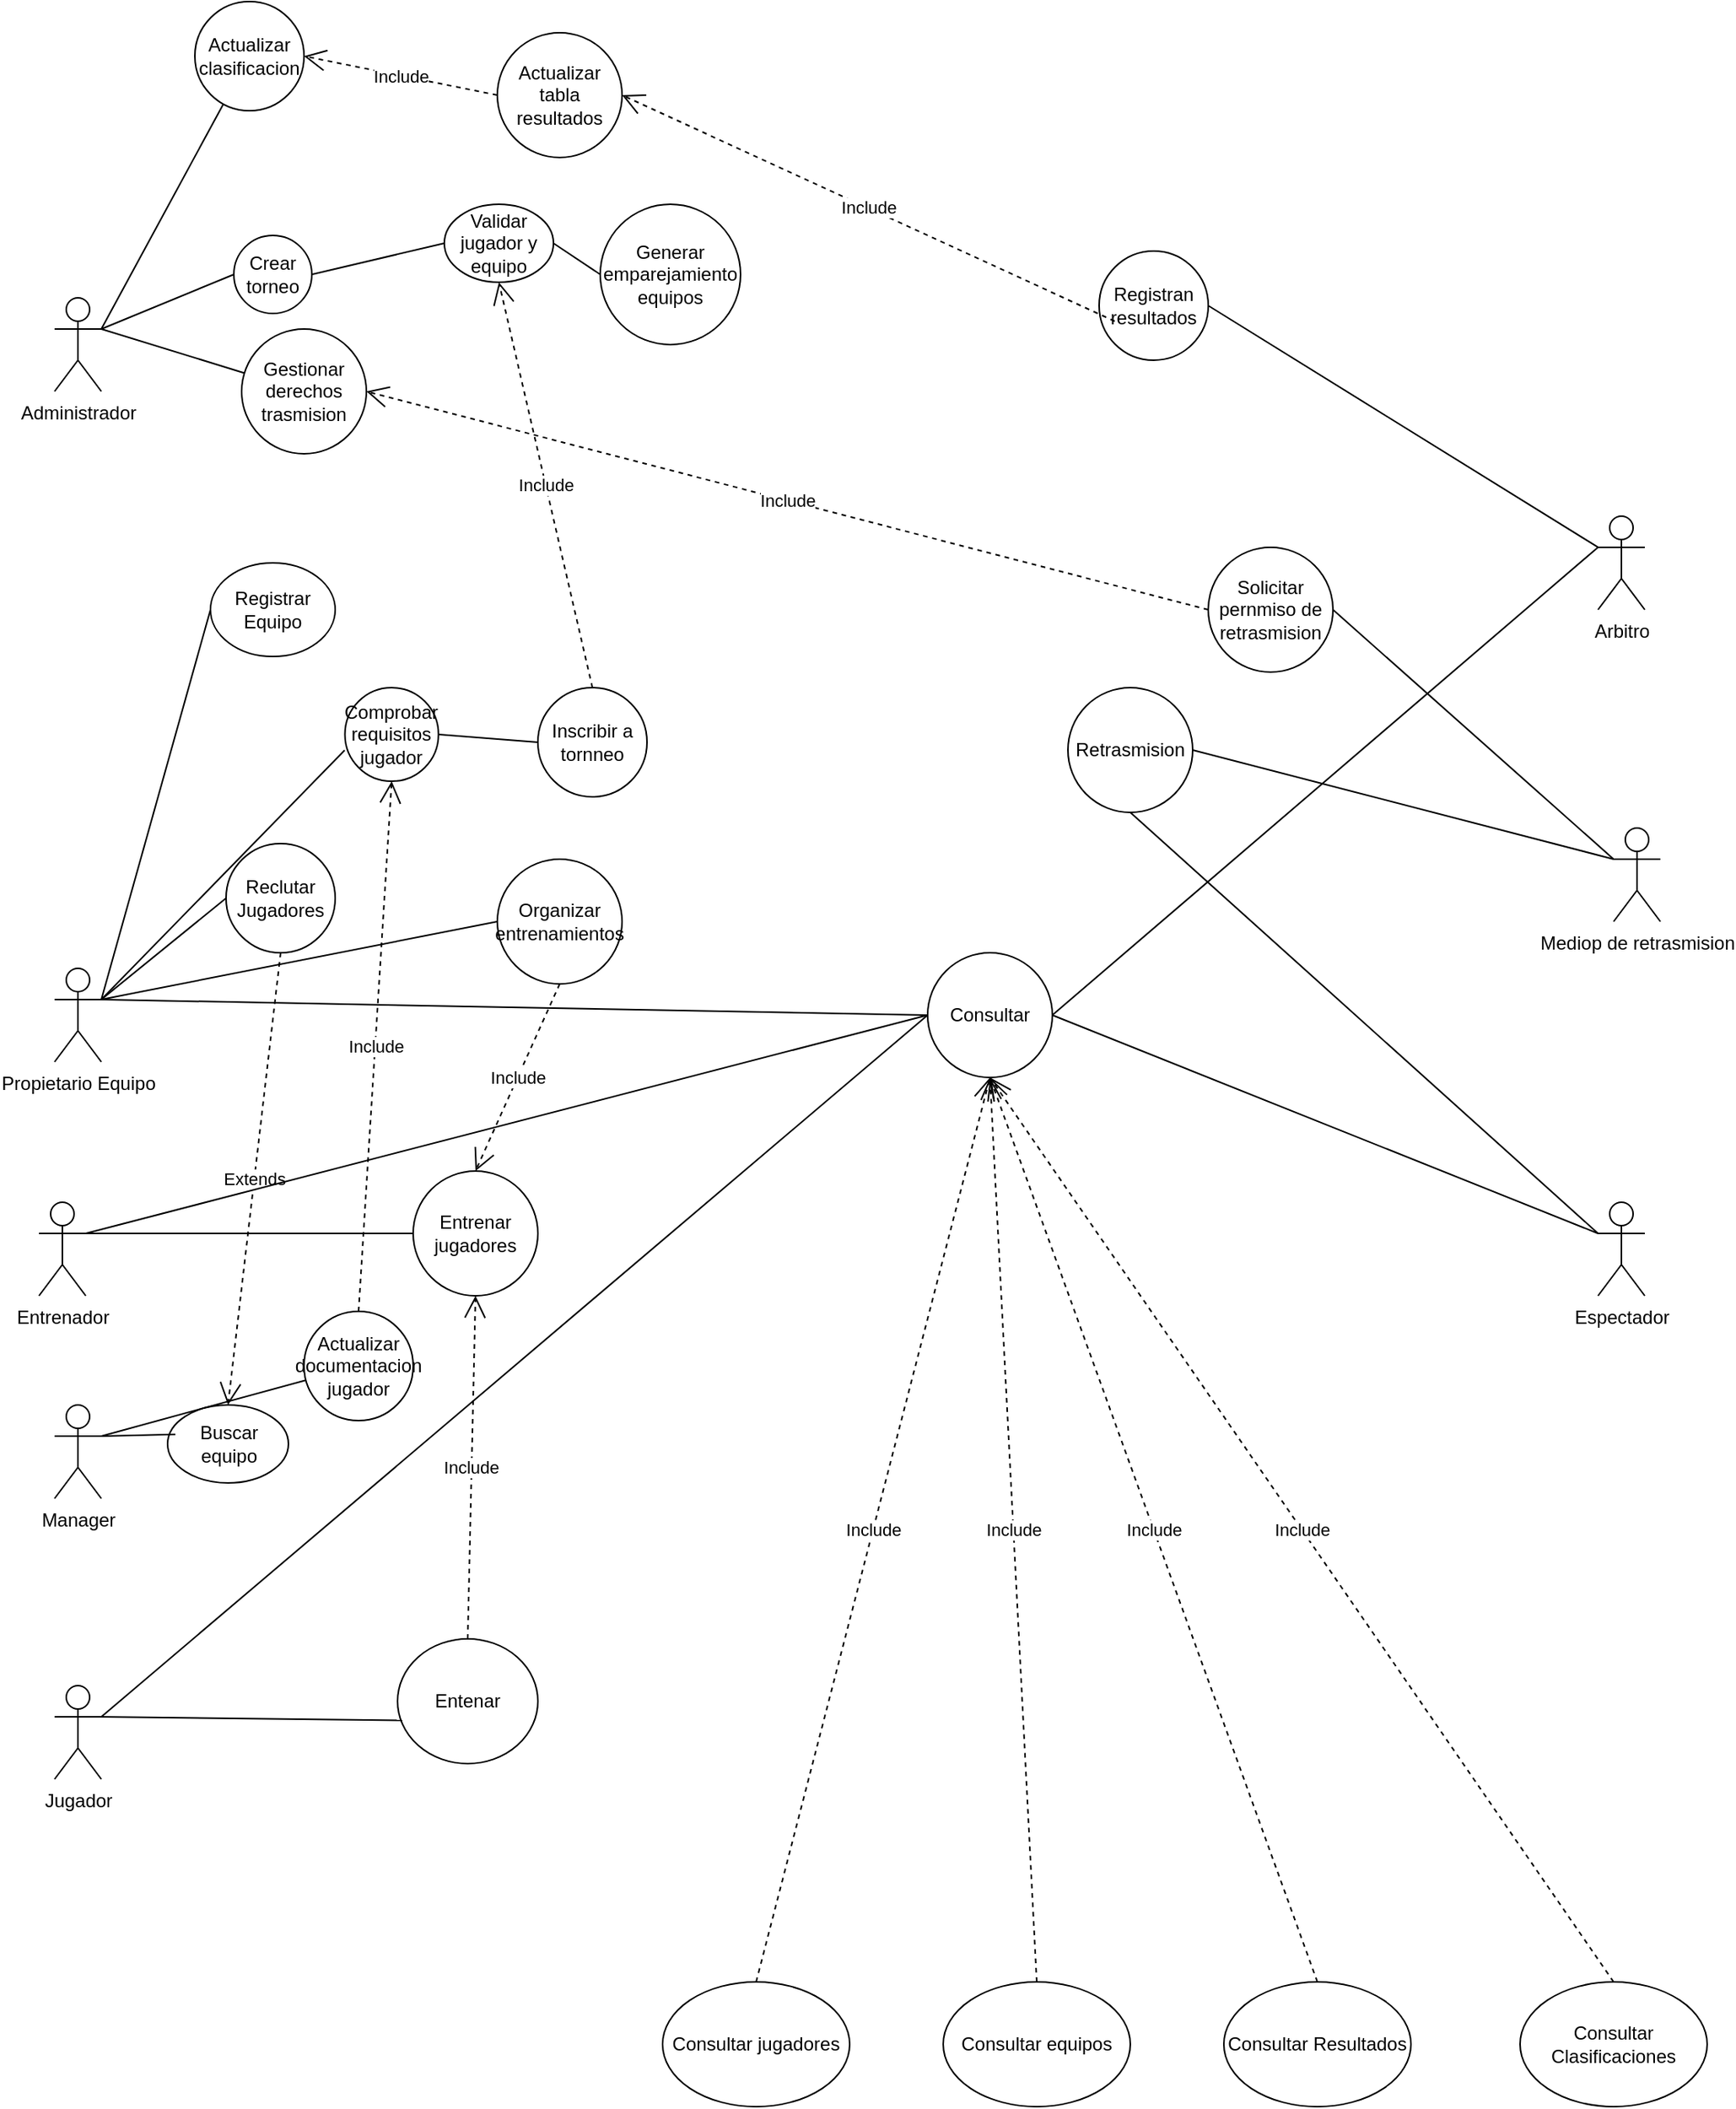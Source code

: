 <mxfile version="26.2.2">
  <diagram name="Página-1" id="2Md6D8ZqRf__J2bzjT2j">
    <mxGraphModel dx="1270" dy="1780" grid="1" gridSize="10" guides="1" tooltips="1" connect="1" arrows="1" fold="1" page="1" pageScale="1" pageWidth="827" pageHeight="1169" math="0" shadow="0">
      <root>
        <mxCell id="0" />
        <mxCell id="1" parent="0" />
        <mxCell id="6MQ_cg_cFbr9A9Wcl-6M-2" value="Jugador" style="shape=umlActor;verticalLabelPosition=bottom;verticalAlign=top;html=1;outlineConnect=0;" parent="1" vertex="1">
          <mxGeometry x="50" y="820" width="30" height="60" as="geometry" />
        </mxCell>
        <mxCell id="6MQ_cg_cFbr9A9Wcl-6M-3" value="Manager" style="shape=umlActor;verticalLabelPosition=bottom;verticalAlign=top;html=1;outlineConnect=0;" parent="1" vertex="1">
          <mxGeometry x="50" y="640" width="30" height="60" as="geometry" />
        </mxCell>
        <mxCell id="6MQ_cg_cFbr9A9Wcl-6M-4" value="Administrador" style="shape=umlActor;verticalLabelPosition=bottom;verticalAlign=top;html=1;outlineConnect=0;" parent="1" vertex="1">
          <mxGeometry x="50" y="-70" width="30" height="60" as="geometry" />
        </mxCell>
        <mxCell id="6MQ_cg_cFbr9A9Wcl-6M-5" value="Arbitro" style="shape=umlActor;verticalLabelPosition=bottom;verticalAlign=top;html=1;outlineConnect=0;" parent="1" vertex="1">
          <mxGeometry x="1040" y="70" width="30" height="60" as="geometry" />
        </mxCell>
        <mxCell id="6MQ_cg_cFbr9A9Wcl-6M-6" value="Espectador" style="shape=umlActor;verticalLabelPosition=bottom;verticalAlign=top;html=1;outlineConnect=0;" parent="1" vertex="1">
          <mxGeometry x="1040" y="510" width="30" height="60" as="geometry" />
        </mxCell>
        <mxCell id="6MQ_cg_cFbr9A9Wcl-6M-11" value="Propietario Equipo" style="shape=umlActor;verticalLabelPosition=bottom;verticalAlign=top;html=1;outlineConnect=0;" parent="1" vertex="1">
          <mxGeometry x="50" y="360" width="30" height="60" as="geometry" />
        </mxCell>
        <mxCell id="6MQ_cg_cFbr9A9Wcl-6M-13" value="Registrar Equipo" style="ellipse;whiteSpace=wrap;html=1;" parent="1" vertex="1">
          <mxGeometry x="150" y="100" width="80" height="60" as="geometry" />
        </mxCell>
        <mxCell id="6MQ_cg_cFbr9A9Wcl-6M-14" value="Reclutar Jugadores" style="ellipse;whiteSpace=wrap;html=1;aspect=fixed;" parent="1" vertex="1">
          <mxGeometry x="160" y="280" width="70" height="70" as="geometry" />
        </mxCell>
        <mxCell id="6MQ_cg_cFbr9A9Wcl-6M-15" value="Organizar entrenamientos" style="ellipse;whiteSpace=wrap;html=1;aspect=fixed;" parent="1" vertex="1">
          <mxGeometry x="334" y="290" width="80" height="80" as="geometry" />
        </mxCell>
        <mxCell id="6MQ_cg_cFbr9A9Wcl-6M-16" value="Buscar equipo" style="ellipse;whiteSpace=wrap;html=1;" parent="1" vertex="1">
          <mxGeometry x="122.5" y="640" width="77.5" height="50" as="geometry" />
        </mxCell>
        <mxCell id="6MQ_cg_cFbr9A9Wcl-6M-17" value="Extends" style="endArrow=open;endSize=12;dashed=1;html=1;rounded=0;exitX=0.5;exitY=1;exitDx=0;exitDy=0;entryX=0.5;entryY=0;entryDx=0;entryDy=0;" parent="1" source="6MQ_cg_cFbr9A9Wcl-6M-14" target="6MQ_cg_cFbr9A9Wcl-6M-16" edge="1">
          <mxGeometry width="160" relative="1" as="geometry">
            <mxPoint x="160" y="260" as="sourcePoint" />
            <mxPoint x="185" y="430" as="targetPoint" />
          </mxGeometry>
        </mxCell>
        <mxCell id="6MQ_cg_cFbr9A9Wcl-6M-18" value="" style="endArrow=none;html=1;rounded=0;entryX=0;entryY=0.5;entryDx=0;entryDy=0;exitX=1;exitY=0.333;exitDx=0;exitDy=0;exitPerimeter=0;" parent="1" source="6MQ_cg_cFbr9A9Wcl-6M-11" target="6MQ_cg_cFbr9A9Wcl-6M-13" edge="1">
          <mxGeometry width="50" height="50" relative="1" as="geometry">
            <mxPoint x="30" y="235.2" as="sourcePoint" />
            <mxPoint x="270" y="140" as="targetPoint" />
          </mxGeometry>
        </mxCell>
        <mxCell id="6MQ_cg_cFbr9A9Wcl-6M-19" value="" style="endArrow=none;html=1;rounded=0;entryX=0;entryY=0.5;entryDx=0;entryDy=0;exitX=1;exitY=0.333;exitDx=0;exitDy=0;exitPerimeter=0;" parent="1" source="6MQ_cg_cFbr9A9Wcl-6M-11" target="6MQ_cg_cFbr9A9Wcl-6M-15" edge="1">
          <mxGeometry width="50" height="50" relative="1" as="geometry">
            <mxPoint x="220" y="190" as="sourcePoint" />
            <mxPoint x="270" y="140" as="targetPoint" />
          </mxGeometry>
        </mxCell>
        <mxCell id="6MQ_cg_cFbr9A9Wcl-6M-20" value="" style="endArrow=none;html=1;rounded=0;entryX=0;entryY=0.5;entryDx=0;entryDy=0;exitX=1;exitY=0.333;exitDx=0;exitDy=0;exitPerimeter=0;" parent="1" source="6MQ_cg_cFbr9A9Wcl-6M-11" target="6MQ_cg_cFbr9A9Wcl-6M-14" edge="1">
          <mxGeometry width="50" height="50" relative="1" as="geometry">
            <mxPoint x="90" y="380" as="sourcePoint" />
            <mxPoint x="270" y="140" as="targetPoint" />
          </mxGeometry>
        </mxCell>
        <mxCell id="6MQ_cg_cFbr9A9Wcl-6M-21" value="Entrenador" style="shape=umlActor;verticalLabelPosition=bottom;verticalAlign=top;html=1;outlineConnect=0;" parent="1" vertex="1">
          <mxGeometry x="40" y="510" width="30" height="60" as="geometry" />
        </mxCell>
        <mxCell id="6MQ_cg_cFbr9A9Wcl-6M-22" value="" style="endArrow=none;html=1;rounded=0;exitX=1;exitY=0.333;exitDx=0;exitDy=0;exitPerimeter=0;" parent="1" source="6MQ_cg_cFbr9A9Wcl-6M-21" target="6MQ_cg_cFbr9A9Wcl-6M-23" edge="1">
          <mxGeometry width="50" height="50" relative="1" as="geometry">
            <mxPoint x="230" y="260" as="sourcePoint" />
            <mxPoint x="230" y="300" as="targetPoint" />
          </mxGeometry>
        </mxCell>
        <mxCell id="6MQ_cg_cFbr9A9Wcl-6M-23" value="Entrenar jugadores" style="ellipse;whiteSpace=wrap;html=1;aspect=fixed;" parent="1" vertex="1">
          <mxGeometry x="280" y="490" width="80" height="80" as="geometry" />
        </mxCell>
        <mxCell id="6MQ_cg_cFbr9A9Wcl-6M-24" value="Include" style="endArrow=open;endSize=12;dashed=1;html=1;rounded=0;exitX=0.5;exitY=1;exitDx=0;exitDy=0;entryX=0.5;entryY=0;entryDx=0;entryDy=0;" parent="1" source="6MQ_cg_cFbr9A9Wcl-6M-15" target="6MQ_cg_cFbr9A9Wcl-6M-23" edge="1">
          <mxGeometry width="160" relative="1" as="geometry">
            <mxPoint x="320" y="-160" as="sourcePoint" />
            <mxPoint x="320" y="240" as="targetPoint" />
          </mxGeometry>
        </mxCell>
        <mxCell id="6MQ_cg_cFbr9A9Wcl-6M-26" value="Entenar" style="ellipse;whiteSpace=wrap;html=1;" parent="1" vertex="1">
          <mxGeometry x="270" y="790" width="90" height="80" as="geometry" />
        </mxCell>
        <mxCell id="6MQ_cg_cFbr9A9Wcl-6M-27" value="" style="endArrow=none;html=1;rounded=0;exitX=1;exitY=0.333;exitDx=0;exitDy=0;exitPerimeter=0;entryX=0.033;entryY=0.653;entryDx=0;entryDy=0;entryPerimeter=0;" parent="1" source="6MQ_cg_cFbr9A9Wcl-6M-2" target="6MQ_cg_cFbr9A9Wcl-6M-26" edge="1">
          <mxGeometry width="50" height="50" relative="1" as="geometry">
            <mxPoint x="290" y="640" as="sourcePoint" />
            <mxPoint x="340" y="590" as="targetPoint" />
          </mxGeometry>
        </mxCell>
        <mxCell id="6MQ_cg_cFbr9A9Wcl-6M-28" value="Include" style="endArrow=open;endSize=12;dashed=1;html=1;rounded=0;exitX=0.5;exitY=0;exitDx=0;exitDy=0;entryX=0.5;entryY=1;entryDx=0;entryDy=0;" parent="1" source="6MQ_cg_cFbr9A9Wcl-6M-26" target="6MQ_cg_cFbr9A9Wcl-6M-23" edge="1">
          <mxGeometry width="160" relative="1" as="geometry">
            <mxPoint x="330" y="360" as="sourcePoint" />
            <mxPoint x="330" y="650" as="targetPoint" />
            <Array as="points" />
          </mxGeometry>
        </mxCell>
        <mxCell id="6MQ_cg_cFbr9A9Wcl-6M-29" value="" style="endArrow=none;html=1;rounded=0;exitX=1;exitY=0.333;exitDx=0;exitDy=0;exitPerimeter=0;entryX=0.064;entryY=0.377;entryDx=0;entryDy=0;entryPerimeter=0;" parent="1" source="6MQ_cg_cFbr9A9Wcl-6M-3" target="6MQ_cg_cFbr9A9Wcl-6M-16" edge="1">
          <mxGeometry width="50" height="50" relative="1" as="geometry">
            <mxPoint x="220" y="360" as="sourcePoint" />
            <mxPoint x="270" y="310" as="targetPoint" />
          </mxGeometry>
        </mxCell>
        <mxCell id="6MQ_cg_cFbr9A9Wcl-6M-30" value="Consultar Clasificaciones" style="ellipse;whiteSpace=wrap;html=1;" parent="1" vertex="1">
          <mxGeometry x="990" y="1010" width="120" height="80" as="geometry" />
        </mxCell>
        <mxCell id="6MQ_cg_cFbr9A9Wcl-6M-31" value="Consultar Resultados" style="ellipse;whiteSpace=wrap;html=1;" parent="1" vertex="1">
          <mxGeometry x="800" y="1010" width="120" height="80" as="geometry" />
        </mxCell>
        <mxCell id="6MQ_cg_cFbr9A9Wcl-6M-32" value="Consultar equipos" style="ellipse;whiteSpace=wrap;html=1;" parent="1" vertex="1">
          <mxGeometry x="620" y="1010" width="120" height="80" as="geometry" />
        </mxCell>
        <mxCell id="6MQ_cg_cFbr9A9Wcl-6M-33" value="Consultar jugadores" style="ellipse;whiteSpace=wrap;html=1;" parent="1" vertex="1">
          <mxGeometry x="440" y="1010" width="120" height="80" as="geometry" />
        </mxCell>
        <mxCell id="6MQ_cg_cFbr9A9Wcl-6M-46" value="Consultar" style="ellipse;whiteSpace=wrap;html=1;aspect=fixed;" parent="1" vertex="1">
          <mxGeometry x="610" y="350" width="80" height="80" as="geometry" />
        </mxCell>
        <mxCell id="6MQ_cg_cFbr9A9Wcl-6M-49" value="Include" style="endArrow=open;endSize=12;dashed=1;html=1;rounded=0;exitX=0.5;exitY=0;exitDx=0;exitDy=0;" parent="1" source="6MQ_cg_cFbr9A9Wcl-6M-32" edge="1">
          <mxGeometry x="0.001" width="160" relative="1" as="geometry">
            <mxPoint x="569.2" y="60" as="sourcePoint" />
            <mxPoint x="650" y="430" as="targetPoint" />
            <mxPoint as="offset" />
          </mxGeometry>
        </mxCell>
        <mxCell id="6MQ_cg_cFbr9A9Wcl-6M-50" value="Include" style="endArrow=open;endSize=12;dashed=1;html=1;rounded=0;exitX=0.5;exitY=0;exitDx=0;exitDy=0;entryX=0.5;entryY=1;entryDx=0;entryDy=0;" parent="1" source="6MQ_cg_cFbr9A9Wcl-6M-33" target="6MQ_cg_cFbr9A9Wcl-6M-46" edge="1">
          <mxGeometry x="0.001" width="160" relative="1" as="geometry">
            <mxPoint x="570" y="190" as="sourcePoint" />
            <mxPoint x="440.8" y="420" as="targetPoint" />
            <mxPoint as="offset" />
          </mxGeometry>
        </mxCell>
        <mxCell id="6MQ_cg_cFbr9A9Wcl-6M-51" value="Include" style="endArrow=open;endSize=12;dashed=1;html=1;rounded=0;exitX=0.5;exitY=0;exitDx=0;exitDy=0;entryX=0.5;entryY=1;entryDx=0;entryDy=0;" parent="1" source="6MQ_cg_cFbr9A9Wcl-6M-31" target="6MQ_cg_cFbr9A9Wcl-6M-46" edge="1">
          <mxGeometry x="0.001" width="160" relative="1" as="geometry">
            <mxPoint x="690" y="1020" as="sourcePoint" />
            <mxPoint x="660" y="440" as="targetPoint" />
            <mxPoint as="offset" />
          </mxGeometry>
        </mxCell>
        <mxCell id="6MQ_cg_cFbr9A9Wcl-6M-52" value="Include" style="endArrow=open;endSize=12;dashed=1;html=1;rounded=0;exitX=0.5;exitY=0;exitDx=0;exitDy=0;entryX=0.5;entryY=1;entryDx=0;entryDy=0;" parent="1" source="6MQ_cg_cFbr9A9Wcl-6M-30" target="6MQ_cg_cFbr9A9Wcl-6M-46" edge="1">
          <mxGeometry x="0.001" width="160" relative="1" as="geometry">
            <mxPoint x="980" y="960" as="sourcePoint" />
            <mxPoint x="660" y="440" as="targetPoint" />
            <mxPoint as="offset" />
          </mxGeometry>
        </mxCell>
        <mxCell id="6MQ_cg_cFbr9A9Wcl-6M-53" value="" style="endArrow=none;html=1;rounded=0;exitX=0;exitY=0.5;exitDx=0;exitDy=0;" parent="1" source="6MQ_cg_cFbr9A9Wcl-6M-46" edge="1">
          <mxGeometry width="50" height="50" relative="1" as="geometry">
            <mxPoint x="400" y="390" as="sourcePoint" />
            <mxPoint x="80" y="380" as="targetPoint" />
          </mxGeometry>
        </mxCell>
        <mxCell id="6MQ_cg_cFbr9A9Wcl-6M-54" value="" style="endArrow=none;html=1;rounded=0;exitX=1;exitY=0.333;exitDx=0;exitDy=0;exitPerimeter=0;entryX=0;entryY=0.5;entryDx=0;entryDy=0;" parent="1" source="6MQ_cg_cFbr9A9Wcl-6M-21" target="6MQ_cg_cFbr9A9Wcl-6M-46" edge="1">
          <mxGeometry width="50" height="50" relative="1" as="geometry">
            <mxPoint x="400" y="390" as="sourcePoint" />
            <mxPoint x="450" y="340" as="targetPoint" />
          </mxGeometry>
        </mxCell>
        <mxCell id="6MQ_cg_cFbr9A9Wcl-6M-55" value="" style="endArrow=none;html=1;rounded=0;exitX=1;exitY=0.333;exitDx=0;exitDy=0;exitPerimeter=0;entryX=0;entryY=0.5;entryDx=0;entryDy=0;" parent="1" source="6MQ_cg_cFbr9A9Wcl-6M-2" target="6MQ_cg_cFbr9A9Wcl-6M-46" edge="1">
          <mxGeometry width="50" height="50" relative="1" as="geometry">
            <mxPoint x="400" y="390" as="sourcePoint" />
            <mxPoint x="450" y="340" as="targetPoint" />
          </mxGeometry>
        </mxCell>
        <mxCell id="6MQ_cg_cFbr9A9Wcl-6M-56" value="" style="endArrow=none;html=1;rounded=0;exitX=1;exitY=0.5;exitDx=0;exitDy=0;entryX=0;entryY=0.333;entryDx=0;entryDy=0;entryPerimeter=0;" parent="1" source="6MQ_cg_cFbr9A9Wcl-6M-46" target="6MQ_cg_cFbr9A9Wcl-6M-6" edge="1">
          <mxGeometry width="50" height="50" relative="1" as="geometry">
            <mxPoint x="730" y="150" as="sourcePoint" />
            <mxPoint x="1030" y="520" as="targetPoint" />
          </mxGeometry>
        </mxCell>
        <mxCell id="6MQ_cg_cFbr9A9Wcl-6M-57" value="" style="endArrow=none;html=1;rounded=0;entryX=0;entryY=0.333;entryDx=0;entryDy=0;entryPerimeter=0;exitX=1;exitY=0.5;exitDx=0;exitDy=0;" parent="1" source="6MQ_cg_cFbr9A9Wcl-6M-46" target="6MQ_cg_cFbr9A9Wcl-6M-5" edge="1">
          <mxGeometry width="50" height="50" relative="1" as="geometry">
            <mxPoint x="730" y="150" as="sourcePoint" />
            <mxPoint x="780" y="100" as="targetPoint" />
          </mxGeometry>
        </mxCell>
        <mxCell id="6MQ_cg_cFbr9A9Wcl-6M-63" value="Crear torneo" style="ellipse;whiteSpace=wrap;html=1;aspect=fixed;" parent="1" vertex="1">
          <mxGeometry x="165" y="-110" width="50" height="50" as="geometry" />
        </mxCell>
        <mxCell id="6MQ_cg_cFbr9A9Wcl-6M-66" value="Inscribir a tornneo" style="ellipse;whiteSpace=wrap;html=1;" parent="1" vertex="1">
          <mxGeometry x="360" y="180" width="70" height="70" as="geometry" />
        </mxCell>
        <mxCell id="6MQ_cg_cFbr9A9Wcl-6M-67" value="" style="endArrow=none;html=1;rounded=0;exitX=1;exitY=0.333;exitDx=0;exitDy=0;exitPerimeter=0;entryX=-0.003;entryY=0.669;entryDx=0;entryDy=0;entryPerimeter=0;" parent="1" source="6MQ_cg_cFbr9A9Wcl-6M-11" target="6MQ_cg_cFbr9A9Wcl-6M-80" edge="1">
          <mxGeometry width="50" height="50" relative="1" as="geometry">
            <mxPoint x="190" y="350" as="sourcePoint" />
            <mxPoint x="170" y="220" as="targetPoint" />
          </mxGeometry>
        </mxCell>
        <mxCell id="6MQ_cg_cFbr9A9Wcl-6M-68" value="Validar jugador y equipo" style="ellipse;whiteSpace=wrap;html=1;" parent="1" vertex="1">
          <mxGeometry x="300" y="-130" width="70" height="50" as="geometry" />
        </mxCell>
        <mxCell id="6MQ_cg_cFbr9A9Wcl-6M-69" value="Include" style="endArrow=open;endSize=12;dashed=1;html=1;rounded=0;exitX=0.5;exitY=0;exitDx=0;exitDy=0;entryX=0.5;entryY=1;entryDx=0;entryDy=0;" parent="1" source="6MQ_cg_cFbr9A9Wcl-6M-66" target="6MQ_cg_cFbr9A9Wcl-6M-68" edge="1">
          <mxGeometry width="160" relative="1" as="geometry">
            <mxPoint x="334" y="30" as="sourcePoint" />
            <mxPoint x="280" y="150" as="targetPoint" />
          </mxGeometry>
        </mxCell>
        <mxCell id="6MQ_cg_cFbr9A9Wcl-6M-70" value="" style="endArrow=none;html=1;rounded=0;entryX=0;entryY=0.5;entryDx=0;entryDy=0;exitX=1;exitY=0.5;exitDx=0;exitDy=0;" parent="1" source="6MQ_cg_cFbr9A9Wcl-6M-63" target="6MQ_cg_cFbr9A9Wcl-6M-68" edge="1">
          <mxGeometry width="50" height="50" relative="1" as="geometry">
            <mxPoint x="250" y="80" as="sourcePoint" />
            <mxPoint x="300" y="30" as="targetPoint" />
          </mxGeometry>
        </mxCell>
        <mxCell id="6MQ_cg_cFbr9A9Wcl-6M-71" value="" style="endArrow=none;html=1;rounded=0;entryX=1;entryY=0.333;entryDx=0;entryDy=0;entryPerimeter=0;exitX=0;exitY=0.5;exitDx=0;exitDy=0;" parent="1" source="6MQ_cg_cFbr9A9Wcl-6M-63" target="6MQ_cg_cFbr9A9Wcl-6M-4" edge="1">
          <mxGeometry width="50" height="50" relative="1" as="geometry">
            <mxPoint x="230" y="20" as="sourcePoint" />
            <mxPoint x="280" y="-30" as="targetPoint" />
          </mxGeometry>
        </mxCell>
        <mxCell id="6MQ_cg_cFbr9A9Wcl-6M-72" value="Registran resultados" style="ellipse;whiteSpace=wrap;html=1;aspect=fixed;" parent="1" vertex="1">
          <mxGeometry x="720" y="-100" width="70" height="70" as="geometry" />
        </mxCell>
        <mxCell id="6MQ_cg_cFbr9A9Wcl-6M-73" value="" style="endArrow=none;html=1;rounded=0;exitX=1;exitY=0.333;exitDx=0;exitDy=0;exitPerimeter=0;" parent="1" source="6MQ_cg_cFbr9A9Wcl-6M-4" target="6MQ_cg_cFbr9A9Wcl-6M-74" edge="1">
          <mxGeometry width="50" height="50" relative="1" as="geometry">
            <mxPoint x="120" y="-60" as="sourcePoint" />
            <mxPoint x="170" y="-110" as="targetPoint" />
          </mxGeometry>
        </mxCell>
        <mxCell id="6MQ_cg_cFbr9A9Wcl-6M-74" value="Actualizar clasificacion" style="ellipse;whiteSpace=wrap;html=1;aspect=fixed;" parent="1" vertex="1">
          <mxGeometry x="140" y="-260" width="70" height="70" as="geometry" />
        </mxCell>
        <mxCell id="6MQ_cg_cFbr9A9Wcl-6M-75" value="" style="endArrow=none;html=1;rounded=0;entryX=0;entryY=0.333;entryDx=0;entryDy=0;entryPerimeter=0;exitX=1;exitY=0.5;exitDx=0;exitDy=0;" parent="1" source="6MQ_cg_cFbr9A9Wcl-6M-72" target="6MQ_cg_cFbr9A9Wcl-6M-5" edge="1">
          <mxGeometry width="50" height="50" relative="1" as="geometry">
            <mxPoint x="710" y="-150" as="sourcePoint" />
            <mxPoint x="760" y="-200" as="targetPoint" />
          </mxGeometry>
        </mxCell>
        <mxCell id="6MQ_cg_cFbr9A9Wcl-6M-76" value="Generar emparejamiento&lt;div&gt;equipos&lt;/div&gt;" style="ellipse;whiteSpace=wrap;html=1;aspect=fixed;" parent="1" vertex="1">
          <mxGeometry x="400" y="-130" width="90" height="90" as="geometry" />
        </mxCell>
        <mxCell id="6MQ_cg_cFbr9A9Wcl-6M-77" value="" style="endArrow=none;html=1;rounded=0;entryX=0;entryY=0.5;entryDx=0;entryDy=0;exitX=1;exitY=0.5;exitDx=0;exitDy=0;" parent="1" source="6MQ_cg_cFbr9A9Wcl-6M-68" target="6MQ_cg_cFbr9A9Wcl-6M-76" edge="1">
          <mxGeometry width="50" height="50" relative="1" as="geometry">
            <mxPoint x="390" y="170" as="sourcePoint" />
            <mxPoint x="440" y="120" as="targetPoint" />
          </mxGeometry>
        </mxCell>
        <mxCell id="6MQ_cg_cFbr9A9Wcl-6M-79" value="Actualizar tabla resultados" style="ellipse;whiteSpace=wrap;html=1;aspect=fixed;" parent="1" vertex="1">
          <mxGeometry x="334" y="-240" width="80" height="80" as="geometry" />
        </mxCell>
        <mxCell id="6MQ_cg_cFbr9A9Wcl-6M-80" value="Comprobar requisitos jugador" style="ellipse;whiteSpace=wrap;html=1;aspect=fixed;" parent="1" vertex="1">
          <mxGeometry x="236.25" y="180" width="60" height="60" as="geometry" />
        </mxCell>
        <mxCell id="6MQ_cg_cFbr9A9Wcl-6M-81" value="" style="endArrow=none;html=1;rounded=0;entryX=0;entryY=0.5;entryDx=0;entryDy=0;exitX=1;exitY=0.5;exitDx=0;exitDy=0;" parent="1" source="6MQ_cg_cFbr9A9Wcl-6M-80" target="6MQ_cg_cFbr9A9Wcl-6M-66" edge="1">
          <mxGeometry width="50" height="50" relative="1" as="geometry">
            <mxPoint x="370" y="370" as="sourcePoint" />
            <mxPoint x="420" y="320" as="targetPoint" />
          </mxGeometry>
        </mxCell>
        <mxCell id="6MQ_cg_cFbr9A9Wcl-6M-84" value="" style="endArrow=none;html=1;rounded=0;exitX=1;exitY=0.333;exitDx=0;exitDy=0;exitPerimeter=0;" parent="1" source="6MQ_cg_cFbr9A9Wcl-6M-3" target="6MQ_cg_cFbr9A9Wcl-6M-85" edge="1">
          <mxGeometry width="50" height="50" relative="1" as="geometry">
            <mxPoint x="370" y="630" as="sourcePoint" />
            <mxPoint x="130" y="600" as="targetPoint" />
          </mxGeometry>
        </mxCell>
        <mxCell id="6MQ_cg_cFbr9A9Wcl-6M-85" value="Actualizar documentacion jugador" style="ellipse;whiteSpace=wrap;html=1;aspect=fixed;" parent="1" vertex="1">
          <mxGeometry x="210" y="580" width="70" height="70" as="geometry" />
        </mxCell>
        <mxCell id="6MQ_cg_cFbr9A9Wcl-6M-86" value="Include" style="endArrow=open;endSize=12;dashed=1;html=1;rounded=0;exitX=0.5;exitY=0;exitDx=0;exitDy=0;entryX=0.5;entryY=1;entryDx=0;entryDy=0;" parent="1" source="6MQ_cg_cFbr9A9Wcl-6M-85" target="6MQ_cg_cFbr9A9Wcl-6M-80" edge="1">
          <mxGeometry width="160" relative="1" as="geometry">
            <mxPoint x="384" y="380" as="sourcePoint" />
            <mxPoint x="330" y="500" as="targetPoint" />
          </mxGeometry>
        </mxCell>
        <mxCell id="6MQ_cg_cFbr9A9Wcl-6M-87" value="Include" style="endArrow=open;endSize=12;dashed=1;html=1;rounded=0;exitX=0;exitY=0.5;exitDx=0;exitDy=0;entryX=1;entryY=0.5;entryDx=0;entryDy=0;" parent="1" source="6MQ_cg_cFbr9A9Wcl-6M-79" target="6MQ_cg_cFbr9A9Wcl-6M-74" edge="1">
          <mxGeometry width="160" relative="1" as="geometry">
            <mxPoint x="526" y="-80" as="sourcePoint" />
            <mxPoint x="220" y="-135" as="targetPoint" />
          </mxGeometry>
        </mxCell>
        <mxCell id="6MQ_cg_cFbr9A9Wcl-6M-88" value="Include" style="endArrow=open;endSize=12;dashed=1;html=1;rounded=0;exitX=0;exitY=0.5;exitDx=0;exitDy=0;entryX=1;entryY=0.5;entryDx=0;entryDy=0;" parent="1" target="6MQ_cg_cFbr9A9Wcl-6M-79" edge="1">
          <mxGeometry width="160" relative="1" as="geometry">
            <mxPoint x="730" y="-55" as="sourcePoint" />
            <mxPoint x="424" y="-110" as="targetPoint" />
          </mxGeometry>
        </mxCell>
        <mxCell id="6MQ_cg_cFbr9A9Wcl-6M-89" value="Mediop de retrasmision" style="shape=umlActor;verticalLabelPosition=bottom;verticalAlign=top;html=1;outlineConnect=0;" parent="1" vertex="1">
          <mxGeometry x="1050" y="270" width="30" height="60" as="geometry" />
        </mxCell>
        <mxCell id="6MQ_cg_cFbr9A9Wcl-6M-90" value="Solicitar pernmiso de retrasmision" style="ellipse;whiteSpace=wrap;html=1;aspect=fixed;" parent="1" vertex="1">
          <mxGeometry x="790" y="90" width="80" height="80" as="geometry" />
        </mxCell>
        <mxCell id="6MQ_cg_cFbr9A9Wcl-6M-91" value="" style="endArrow=none;html=1;rounded=0;exitX=1;exitY=0.333;exitDx=0;exitDy=0;exitPerimeter=0;" parent="1" source="6MQ_cg_cFbr9A9Wcl-6M-4" target="6MQ_cg_cFbr9A9Wcl-6M-92" edge="1">
          <mxGeometry width="50" height="50" relative="1" as="geometry">
            <mxPoint x="80" y="-60" as="sourcePoint" />
            <mxPoint x="160" y="-20" as="targetPoint" />
          </mxGeometry>
        </mxCell>
        <mxCell id="6MQ_cg_cFbr9A9Wcl-6M-92" value="Gestionar derechos trasmision" style="ellipse;whiteSpace=wrap;html=1;aspect=fixed;" parent="1" vertex="1">
          <mxGeometry x="170" y="-50" width="80" height="80" as="geometry" />
        </mxCell>
        <mxCell id="6MQ_cg_cFbr9A9Wcl-6M-93" value="Include" style="endArrow=open;endSize=12;dashed=1;html=1;rounded=0;exitX=0;exitY=0.5;exitDx=0;exitDy=0;entryX=1;entryY=0.5;entryDx=0;entryDy=0;" parent="1" source="6MQ_cg_cFbr9A9Wcl-6M-90" target="6MQ_cg_cFbr9A9Wcl-6M-92" edge="1">
          <mxGeometry width="160" relative="1" as="geometry">
            <mxPoint x="666" y="145" as="sourcePoint" />
            <mxPoint x="350" as="targetPoint" />
          </mxGeometry>
        </mxCell>
        <mxCell id="6MQ_cg_cFbr9A9Wcl-6M-94" value="" style="endArrow=none;html=1;rounded=0;entryX=1;entryY=0.5;entryDx=0;entryDy=0;exitX=0;exitY=0.333;exitDx=0;exitDy=0;exitPerimeter=0;" parent="1" source="6MQ_cg_cFbr9A9Wcl-6M-89" target="6MQ_cg_cFbr9A9Wcl-6M-90" edge="1">
          <mxGeometry width="50" height="50" relative="1" as="geometry">
            <mxPoint x="840" y="280" as="sourcePoint" />
            <mxPoint x="890" y="230" as="targetPoint" />
          </mxGeometry>
        </mxCell>
        <mxCell id="6MQ_cg_cFbr9A9Wcl-6M-95" value="Retrasmision" style="ellipse;whiteSpace=wrap;html=1;aspect=fixed;" parent="1" vertex="1">
          <mxGeometry x="700" y="180" width="80" height="80" as="geometry" />
        </mxCell>
        <mxCell id="6MQ_cg_cFbr9A9Wcl-6M-96" value="" style="endArrow=none;html=1;rounded=0;entryX=0;entryY=0.333;entryDx=0;entryDy=0;entryPerimeter=0;exitX=1;exitY=0.5;exitDx=0;exitDy=0;" parent="1" source="6MQ_cg_cFbr9A9Wcl-6M-95" target="6MQ_cg_cFbr9A9Wcl-6M-89" edge="1">
          <mxGeometry width="50" height="50" relative="1" as="geometry">
            <mxPoint x="840" y="280" as="sourcePoint" />
            <mxPoint x="890" y="230" as="targetPoint" />
          </mxGeometry>
        </mxCell>
        <mxCell id="6MQ_cg_cFbr9A9Wcl-6M-97" value="" style="endArrow=none;html=1;rounded=0;entryX=0.5;entryY=1;entryDx=0;entryDy=0;exitX=0;exitY=0.333;exitDx=0;exitDy=0;exitPerimeter=0;fillColor=#FFFFFF;" parent="1" source="6MQ_cg_cFbr9A9Wcl-6M-6" target="6MQ_cg_cFbr9A9Wcl-6M-95" edge="1">
          <mxGeometry width="50" height="50" relative="1" as="geometry">
            <mxPoint x="840" y="280" as="sourcePoint" />
            <mxPoint x="890" y="230" as="targetPoint" />
          </mxGeometry>
        </mxCell>
      </root>
    </mxGraphModel>
  </diagram>
</mxfile>
